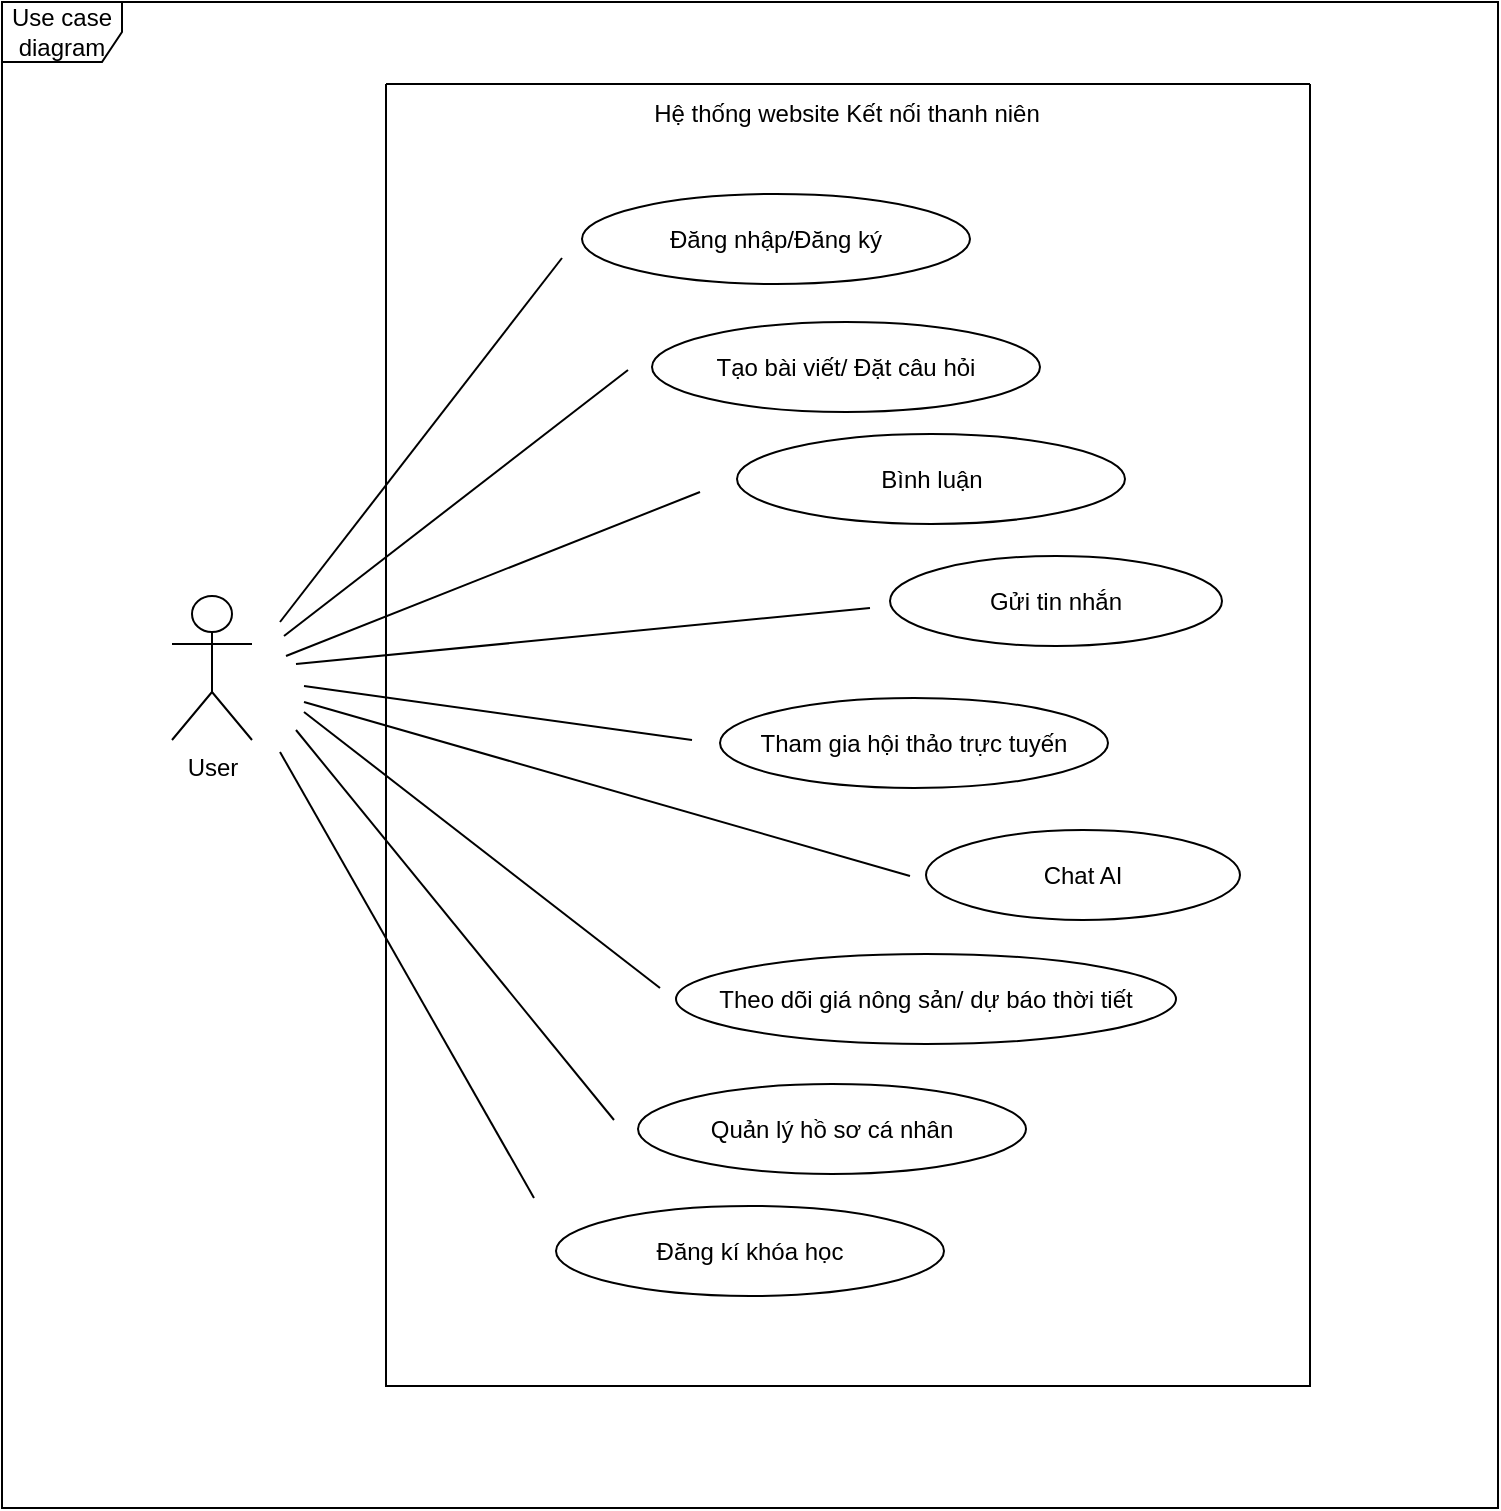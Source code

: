 <mxfile version="26.1.1">
  <diagram name="Trang-1" id="HGAKKvOLvfE-OCJN4G7-">
    <mxGraphModel dx="2300" dy="1217" grid="0" gridSize="10" guides="1" tooltips="1" connect="1" arrows="1" fold="1" page="0" pageScale="1" pageWidth="827" pageHeight="1169" math="0" shadow="0">
      <root>
        <mxCell id="0" />
        <mxCell id="1" parent="0" />
        <mxCell id="ldWpct4xOvpmmAyCrHCJ-1" value="User" style="shape=umlActor;verticalLabelPosition=bottom;verticalAlign=top;html=1;" vertex="1" parent="1">
          <mxGeometry x="-412" y="69" width="40" height="72" as="geometry" />
        </mxCell>
        <mxCell id="ldWpct4xOvpmmAyCrHCJ-4" value="Bình luận" style="ellipse;whiteSpace=wrap;html=1;" vertex="1" parent="1">
          <mxGeometry x="-129.5" y="-12" width="194" height="45" as="geometry" />
        </mxCell>
        <mxCell id="ldWpct4xOvpmmAyCrHCJ-5" value="Tạo bài viết/ Đặt câu hỏi" style="ellipse;whiteSpace=wrap;html=1;" vertex="1" parent="1">
          <mxGeometry x="-172" y="-68" width="194" height="45" as="geometry" />
        </mxCell>
        <mxCell id="ldWpct4xOvpmmAyCrHCJ-6" value="Đăng nhập/Đăng ký" style="ellipse;whiteSpace=wrap;html=1;" vertex="1" parent="1">
          <mxGeometry x="-207" y="-132" width="194" height="45" as="geometry" />
        </mxCell>
        <mxCell id="ldWpct4xOvpmmAyCrHCJ-7" value="Gửi tin nhắn" style="ellipse;whiteSpace=wrap;html=1;" vertex="1" parent="1">
          <mxGeometry x="-53" y="49" width="166" height="45" as="geometry" />
        </mxCell>
        <mxCell id="ldWpct4xOvpmmAyCrHCJ-8" value="Tham gia hội thảo trực tuyến" style="ellipse;whiteSpace=wrap;html=1;" vertex="1" parent="1">
          <mxGeometry x="-138" y="120" width="194" height="45" as="geometry" />
        </mxCell>
        <mxCell id="ldWpct4xOvpmmAyCrHCJ-9" value="Chat AI" style="ellipse;whiteSpace=wrap;html=1;" vertex="1" parent="1">
          <mxGeometry x="-35" y="186" width="157" height="45" as="geometry" />
        </mxCell>
        <mxCell id="ldWpct4xOvpmmAyCrHCJ-10" value="Theo dõi giá nông sản/ dự báo thời tiết" style="ellipse;whiteSpace=wrap;html=1;" vertex="1" parent="1">
          <mxGeometry x="-160" y="248" width="250" height="45" as="geometry" />
        </mxCell>
        <mxCell id="ldWpct4xOvpmmAyCrHCJ-11" value="Quản lý hồ sơ cá nhân" style="ellipse;whiteSpace=wrap;html=1;" vertex="1" parent="1">
          <mxGeometry x="-179" y="313" width="194" height="45" as="geometry" />
        </mxCell>
        <mxCell id="ldWpct4xOvpmmAyCrHCJ-12" value="Đăng kí khóa học" style="ellipse;whiteSpace=wrap;html=1;" vertex="1" parent="1">
          <mxGeometry x="-220" y="374" width="194" height="45" as="geometry" />
        </mxCell>
        <mxCell id="ldWpct4xOvpmmAyCrHCJ-14" value="Use case diagram" style="shape=umlFrame;whiteSpace=wrap;html=1;pointerEvents=0;" vertex="1" parent="1">
          <mxGeometry x="-497" y="-228" width="748" height="753" as="geometry" />
        </mxCell>
        <mxCell id="ldWpct4xOvpmmAyCrHCJ-17" value="" style="endArrow=none;html=1;rounded=0;fontSize=12;startSize=8;endSize=8;curved=1;" edge="1" parent="1">
          <mxGeometry relative="1" as="geometry">
            <mxPoint x="-358" y="82" as="sourcePoint" />
            <mxPoint x="-217" y="-100" as="targetPoint" />
          </mxGeometry>
        </mxCell>
        <mxCell id="ldWpct4xOvpmmAyCrHCJ-18" value="" style="endArrow=none;html=1;rounded=0;fontSize=12;startSize=8;endSize=8;curved=1;" edge="1" parent="1">
          <mxGeometry relative="1" as="geometry">
            <mxPoint x="-356" y="89" as="sourcePoint" />
            <mxPoint x="-184" y="-44" as="targetPoint" />
          </mxGeometry>
        </mxCell>
        <mxCell id="ldWpct4xOvpmmAyCrHCJ-19" value="" style="endArrow=none;html=1;rounded=0;fontSize=12;startSize=8;endSize=8;curved=1;" edge="1" parent="1">
          <mxGeometry relative="1" as="geometry">
            <mxPoint x="-355" y="99" as="sourcePoint" />
            <mxPoint x="-148" y="17" as="targetPoint" />
          </mxGeometry>
        </mxCell>
        <mxCell id="ldWpct4xOvpmmAyCrHCJ-20" value="" style="endArrow=none;html=1;rounded=0;fontSize=12;startSize=8;endSize=8;curved=1;" edge="1" parent="1">
          <mxGeometry relative="1" as="geometry">
            <mxPoint x="-350" y="103" as="sourcePoint" />
            <mxPoint x="-63" y="75" as="targetPoint" />
          </mxGeometry>
        </mxCell>
        <mxCell id="ldWpct4xOvpmmAyCrHCJ-21" value="" style="endArrow=none;html=1;rounded=0;fontSize=12;startSize=8;endSize=8;curved=1;" edge="1" parent="1">
          <mxGeometry relative="1" as="geometry">
            <mxPoint x="-346" y="114" as="sourcePoint" />
            <mxPoint x="-152" y="141" as="targetPoint" />
          </mxGeometry>
        </mxCell>
        <mxCell id="ldWpct4xOvpmmAyCrHCJ-22" value="" style="endArrow=none;html=1;rounded=0;fontSize=12;startSize=8;endSize=8;curved=1;" edge="1" parent="1">
          <mxGeometry relative="1" as="geometry">
            <mxPoint x="-346" y="122" as="sourcePoint" />
            <mxPoint x="-43" y="209" as="targetPoint" />
          </mxGeometry>
        </mxCell>
        <mxCell id="ldWpct4xOvpmmAyCrHCJ-23" value="" style="endArrow=none;html=1;rounded=0;fontSize=12;startSize=8;endSize=8;curved=1;" edge="1" parent="1">
          <mxGeometry relative="1" as="geometry">
            <mxPoint x="-346" y="127" as="sourcePoint" />
            <mxPoint x="-168" y="265" as="targetPoint" />
          </mxGeometry>
        </mxCell>
        <mxCell id="ldWpct4xOvpmmAyCrHCJ-24" value="" style="endArrow=none;html=1;rounded=0;fontSize=12;startSize=8;endSize=8;curved=1;" edge="1" parent="1">
          <mxGeometry relative="1" as="geometry">
            <mxPoint x="-350" y="136" as="sourcePoint" />
            <mxPoint x="-191" y="331" as="targetPoint" />
          </mxGeometry>
        </mxCell>
        <mxCell id="ldWpct4xOvpmmAyCrHCJ-25" value="" style="endArrow=none;html=1;rounded=0;fontSize=12;startSize=8;endSize=8;curved=1;" edge="1" parent="1">
          <mxGeometry relative="1" as="geometry">
            <mxPoint x="-358" y="147" as="sourcePoint" />
            <mxPoint x="-231" y="370" as="targetPoint" />
          </mxGeometry>
        </mxCell>
        <mxCell id="ldWpct4xOvpmmAyCrHCJ-28" value="" style="swimlane;startSize=0;" vertex="1" parent="1">
          <mxGeometry x="-305" y="-187" width="462" height="651" as="geometry" />
        </mxCell>
        <mxCell id="ldWpct4xOvpmmAyCrHCJ-29" value="Hệ thống website Kết nối thanh niên" style="text;html=1;align=center;verticalAlign=middle;whiteSpace=wrap;rounded=0;" vertex="1" parent="ldWpct4xOvpmmAyCrHCJ-28">
          <mxGeometry x="123.5" width="213" height="30" as="geometry" />
        </mxCell>
      </root>
    </mxGraphModel>
  </diagram>
</mxfile>
